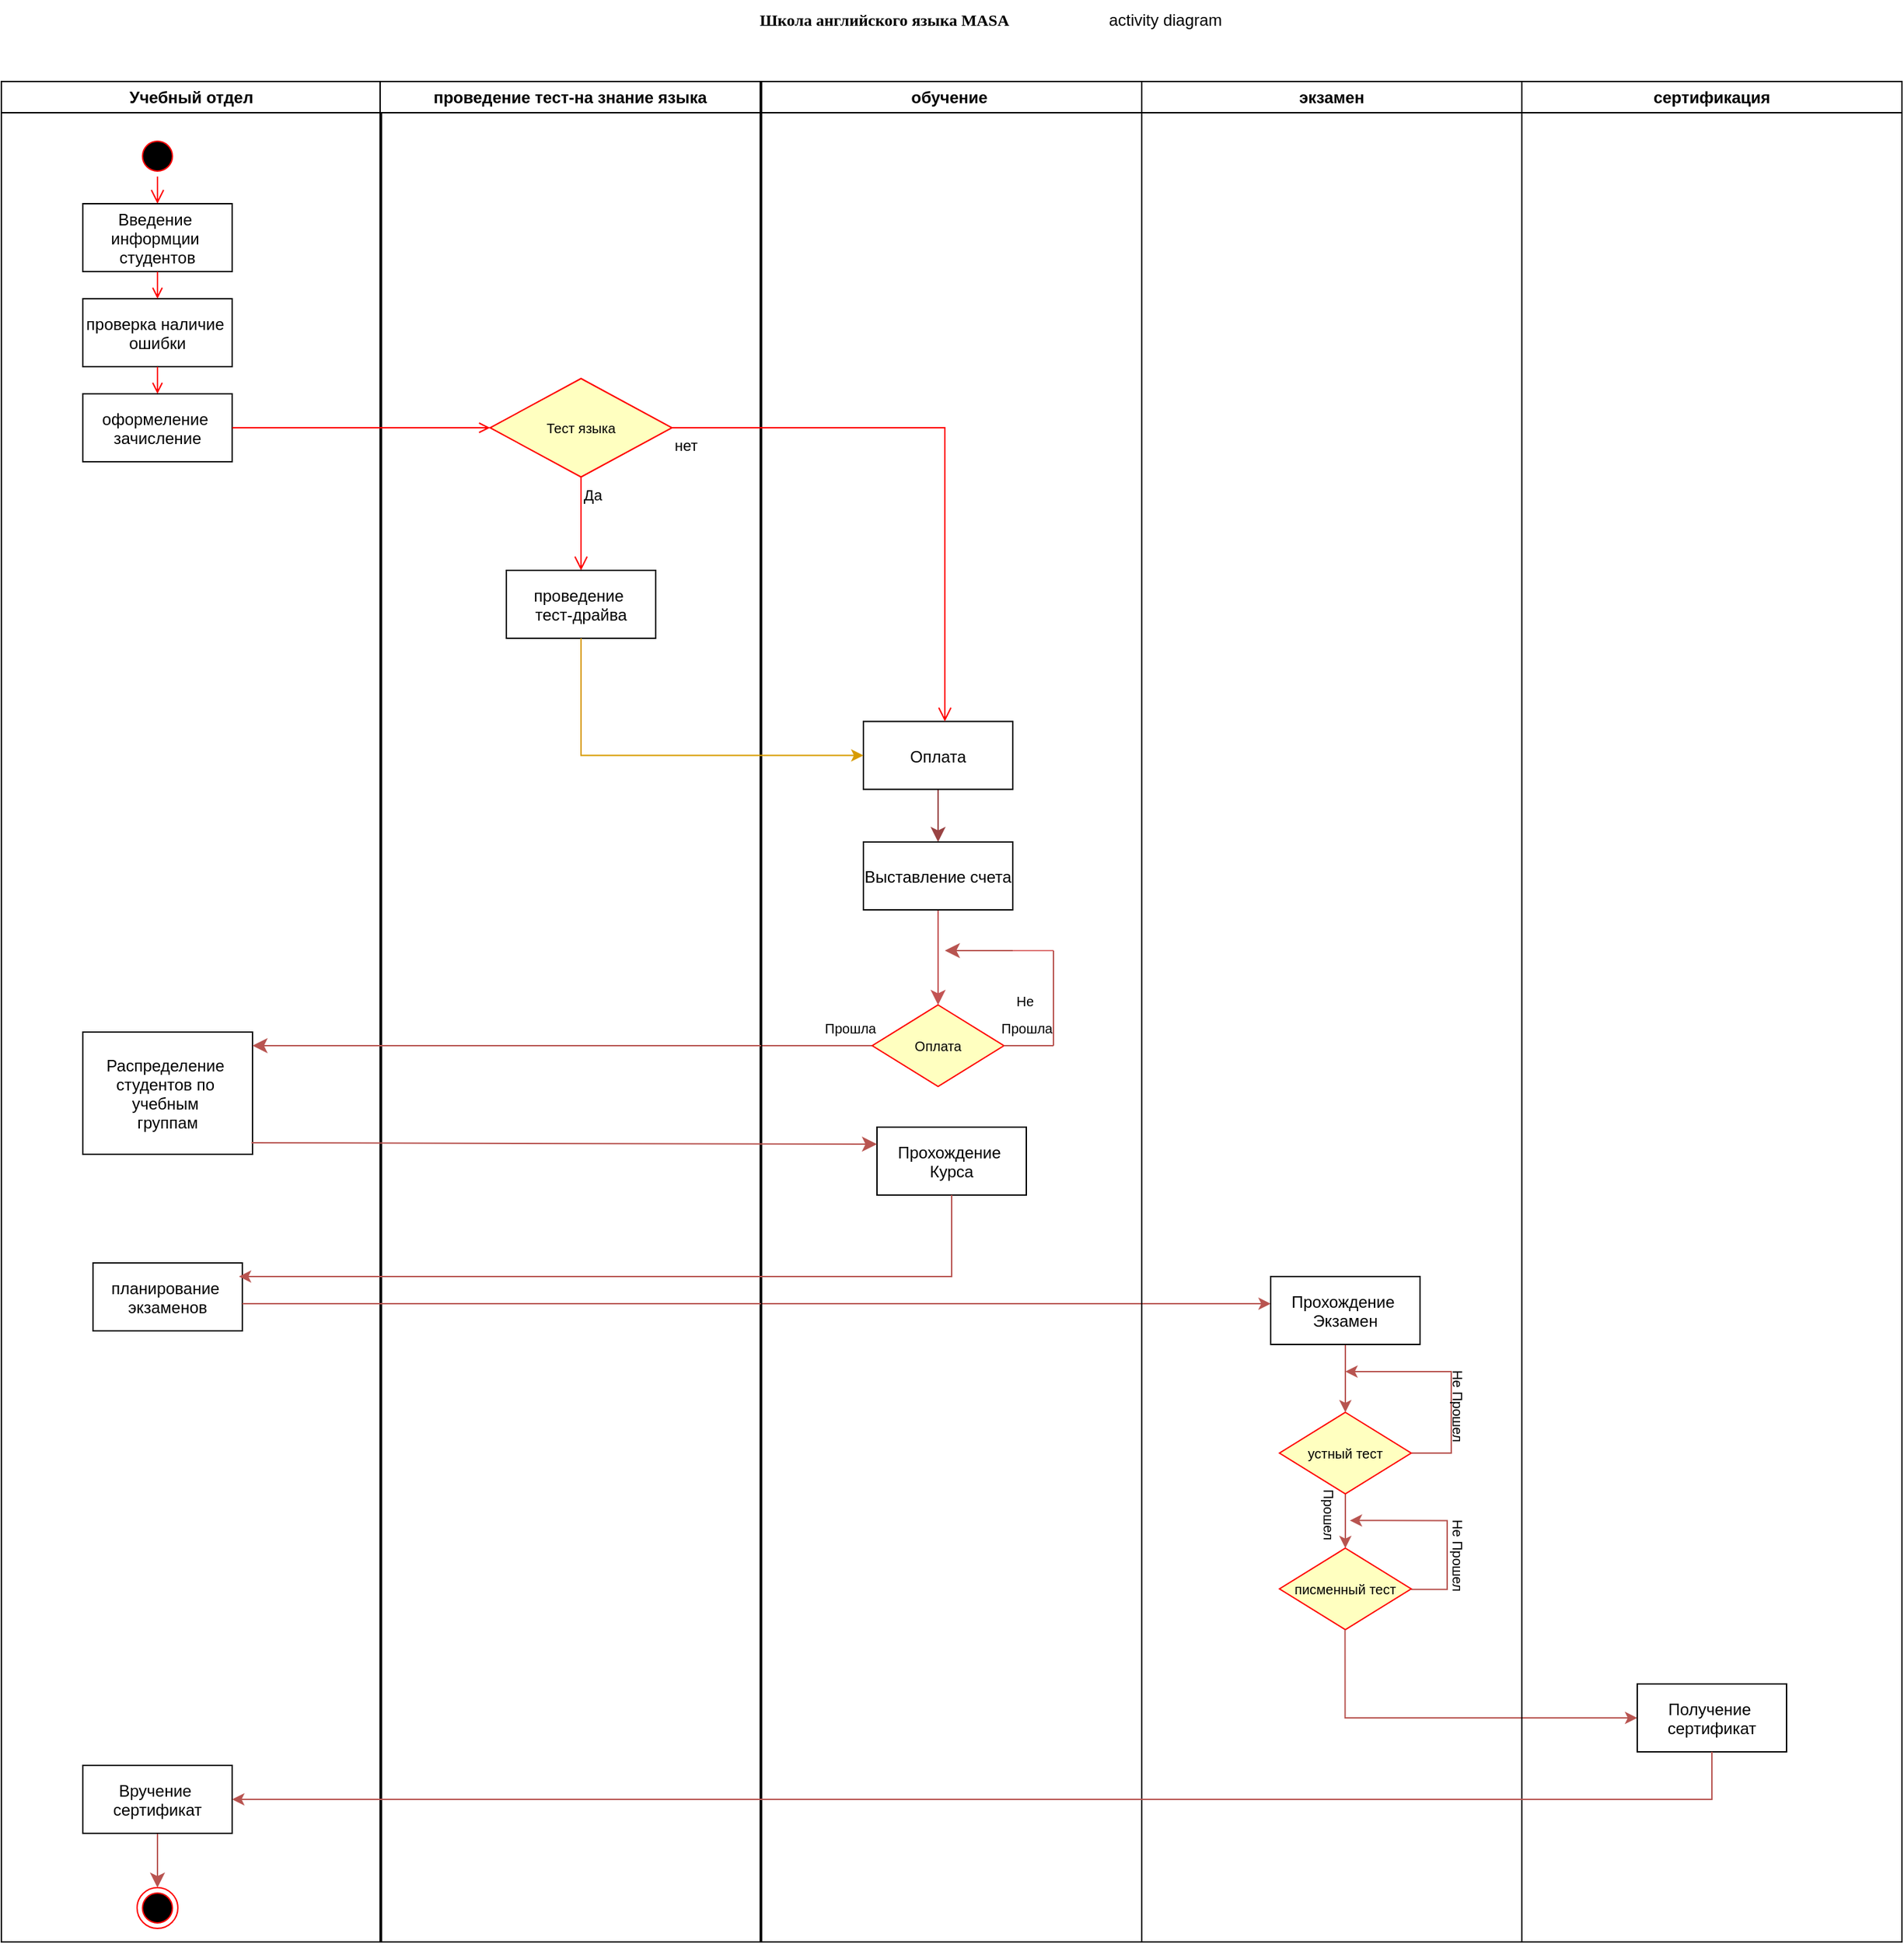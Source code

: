 <mxfile version="24.3.1" type="github">
  <diagram name="Page-1" id="bY8u737ZQ0ratZw_UCGF">
    <mxGraphModel dx="1526" dy="883" grid="1" gridSize="10" guides="1" tooltips="1" connect="1" arrows="1" fold="1" page="1" pageScale="1" pageWidth="827" pageHeight="1169" math="0" shadow="0">
      <root>
        <mxCell id="0" />
        <mxCell id="1" parent="0" />
        <mxCell id="oEYHWFMe7uGtQWseiEEt-1" value="Учебный отдел" style="swimlane;whiteSpace=wrap" vertex="1" parent="1">
          <mxGeometry x="25" y="110" width="280" height="1370" as="geometry" />
        </mxCell>
        <mxCell id="oEYHWFMe7uGtQWseiEEt-2" value="" style="ellipse;shape=startState;fillColor=#000000;strokeColor=#ff0000;" vertex="1" parent="oEYHWFMe7uGtQWseiEEt-1">
          <mxGeometry x="100" y="40" width="30" height="30" as="geometry" />
        </mxCell>
        <mxCell id="oEYHWFMe7uGtQWseiEEt-3" value="" style="edgeStyle=elbowEdgeStyle;elbow=horizontal;verticalAlign=bottom;endArrow=open;endSize=8;strokeColor=#FF0000;endFill=1;rounded=0" edge="1" parent="oEYHWFMe7uGtQWseiEEt-1" source="oEYHWFMe7uGtQWseiEEt-2" target="oEYHWFMe7uGtQWseiEEt-4">
          <mxGeometry x="100" y="40" as="geometry">
            <mxPoint x="115" y="110" as="targetPoint" />
          </mxGeometry>
        </mxCell>
        <mxCell id="oEYHWFMe7uGtQWseiEEt-4" value="Введение &#xa;информции &#xa;студентов" style="" vertex="1" parent="oEYHWFMe7uGtQWseiEEt-1">
          <mxGeometry x="60" y="90" width="110" height="50" as="geometry" />
        </mxCell>
        <mxCell id="oEYHWFMe7uGtQWseiEEt-5" value="проверка наличие &#xa;ошибки" style="" vertex="1" parent="oEYHWFMe7uGtQWseiEEt-1">
          <mxGeometry x="60" y="160" width="110" height="50" as="geometry" />
        </mxCell>
        <mxCell id="oEYHWFMe7uGtQWseiEEt-6" value="" style="endArrow=open;strokeColor=#FF0000;endFill=1;rounded=0" edge="1" parent="oEYHWFMe7uGtQWseiEEt-1" source="oEYHWFMe7uGtQWseiEEt-4" target="oEYHWFMe7uGtQWseiEEt-5">
          <mxGeometry relative="1" as="geometry" />
        </mxCell>
        <mxCell id="oEYHWFMe7uGtQWseiEEt-7" value="оформеление &#xa;зачисление" style="" vertex="1" parent="oEYHWFMe7uGtQWseiEEt-1">
          <mxGeometry x="60" y="230" width="110" height="50" as="geometry" />
        </mxCell>
        <mxCell id="oEYHWFMe7uGtQWseiEEt-8" value="" style="endArrow=open;strokeColor=#FF0000;endFill=1;rounded=0" edge="1" parent="oEYHWFMe7uGtQWseiEEt-1" source="oEYHWFMe7uGtQWseiEEt-5" target="oEYHWFMe7uGtQWseiEEt-7">
          <mxGeometry relative="1" as="geometry" />
        </mxCell>
        <mxCell id="oEYHWFMe7uGtQWseiEEt-9" value="Распределение &#xa;студентов по &#xa;учебным &#xa;группам" style="" vertex="1" parent="oEYHWFMe7uGtQWseiEEt-1">
          <mxGeometry x="60" y="700" width="125" height="90" as="geometry" />
        </mxCell>
        <mxCell id="oEYHWFMe7uGtQWseiEEt-10" style="edgeStyle=none;curved=1;rounded=0;orthogonalLoop=1;jettySize=auto;html=1;entryX=0.5;entryY=0;entryDx=0;entryDy=0;fontSize=12;startSize=8;endSize=8;fillColor=#f8cecc;strokeColor=#b85450;" edge="1" parent="oEYHWFMe7uGtQWseiEEt-1" source="oEYHWFMe7uGtQWseiEEt-11" target="oEYHWFMe7uGtQWseiEEt-12">
          <mxGeometry relative="1" as="geometry" />
        </mxCell>
        <mxCell id="oEYHWFMe7uGtQWseiEEt-11" value="Вручение &#xa;сертификат" style="" vertex="1" parent="oEYHWFMe7uGtQWseiEEt-1">
          <mxGeometry x="60" y="1240" width="110" height="50" as="geometry" />
        </mxCell>
        <mxCell id="oEYHWFMe7uGtQWseiEEt-12" value="" style="ellipse;shape=endState;fillColor=#000000;strokeColor=#ff0000" vertex="1" parent="oEYHWFMe7uGtQWseiEEt-1">
          <mxGeometry x="100" y="1330" width="30" height="30" as="geometry" />
        </mxCell>
        <mxCell id="oEYHWFMe7uGtQWseiEEt-51" value="планирование &#xa;экзаменов" style="" vertex="1" parent="oEYHWFMe7uGtQWseiEEt-1">
          <mxGeometry x="67.5" y="870" width="110" height="50" as="geometry" />
        </mxCell>
        <mxCell id="oEYHWFMe7uGtQWseiEEt-13" value="проведение тест-на знание языка" style="swimlane;whiteSpace=wrap" vertex="1" parent="1">
          <mxGeometry x="304" y="110" width="280" height="1370" as="geometry" />
        </mxCell>
        <mxCell id="oEYHWFMe7uGtQWseiEEt-14" value="Тест языка" style="rhombus;fillColor=#ffffc0;strokeColor=#ff0000;fontSize=10;" vertex="1" parent="oEYHWFMe7uGtQWseiEEt-13">
          <mxGeometry x="81" y="218.75" width="134" height="72.5" as="geometry" />
        </mxCell>
        <mxCell id="oEYHWFMe7uGtQWseiEEt-15" value="Да " style="edgeStyle=elbowEdgeStyle;elbow=horizontal;align=left;verticalAlign=top;endArrow=open;endSize=8;strokeColor=#FF0000;endFill=1;rounded=0;entryX=0.5;entryY=0;entryDx=0;entryDy=0;" edge="1" parent="oEYHWFMe7uGtQWseiEEt-13" source="oEYHWFMe7uGtQWseiEEt-14" target="oEYHWFMe7uGtQWseiEEt-16">
          <mxGeometry x="-1" relative="1" as="geometry">
            <mxPoint x="147.8" y="338.33" as="targetPoint" />
            <mxPoint x="147.8" y="272.497" as="sourcePoint" />
          </mxGeometry>
        </mxCell>
        <mxCell id="oEYHWFMe7uGtQWseiEEt-16" value="проведение &#xa;тест-драйва" style="" vertex="1" parent="oEYHWFMe7uGtQWseiEEt-13">
          <mxGeometry x="93" y="360" width="110" height="50" as="geometry" />
        </mxCell>
        <mxCell id="oEYHWFMe7uGtQWseiEEt-22" style="edgeStyle=none;curved=1;rounded=0;orthogonalLoop=1;jettySize=auto;html=1;fontSize=12;startSize=8;endSize=8;exitX=0;exitY=0.5;exitDx=0;exitDy=0;fillColor=#f8cecc;strokeColor=#b85450;" edge="1" parent="oEYHWFMe7uGtQWseiEEt-13" source="oEYHWFMe7uGtQWseiEEt-29">
          <mxGeometry relative="1" as="geometry">
            <mxPoint x="-94" y="710" as="targetPoint" />
            <mxPoint x="373.22" y="710" as="sourcePoint" />
          </mxGeometry>
        </mxCell>
        <mxCell id="oEYHWFMe7uGtQWseiEEt-53" style="edgeStyle=orthogonalEdgeStyle;rounded=0;orthogonalLoop=1;jettySize=auto;html=1;fillColor=#f8cecc;strokeColor=#b85450;" edge="1" parent="oEYHWFMe7uGtQWseiEEt-13">
          <mxGeometry relative="1" as="geometry">
            <mxPoint x="656" y="900" as="targetPoint" />
            <mxPoint x="-101.5" y="900.03" as="sourcePoint" />
          </mxGeometry>
        </mxCell>
        <mxCell id="oEYHWFMe7uGtQWseiEEt-23" value="обучение " style="swimlane;whiteSpace=wrap;startSize=23;" vertex="1" parent="1">
          <mxGeometry x="585" y="110" width="280" height="1370" as="geometry" />
        </mxCell>
        <mxCell id="oEYHWFMe7uGtQWseiEEt-24" style="edgeStyle=none;curved=1;rounded=0;orthogonalLoop=1;jettySize=auto;html=1;fontSize=12;startSize=8;endSize=8;strokeColor=#c35454;exitX=0.5;exitY=1;exitDx=0;exitDy=0;" edge="1" parent="oEYHWFMe7uGtQWseiEEt-23" source="oEYHWFMe7uGtQWseiEEt-30" target="oEYHWFMe7uGtQWseiEEt-29">
          <mxGeometry relative="1" as="geometry">
            <mxPoint x="125" y="670" as="sourcePoint" />
          </mxGeometry>
        </mxCell>
        <mxCell id="oEYHWFMe7uGtQWseiEEt-25" style="edgeStyle=none;curved=1;rounded=0;orthogonalLoop=1;jettySize=auto;html=1;fontSize=12;startSize=8;endSize=8;strokeColor=#994343;" edge="1" parent="oEYHWFMe7uGtQWseiEEt-23" source="oEYHWFMe7uGtQWseiEEt-26" target="oEYHWFMe7uGtQWseiEEt-30">
          <mxGeometry relative="1" as="geometry" />
        </mxCell>
        <mxCell id="oEYHWFMe7uGtQWseiEEt-26" value="Оплата" style="" vertex="1" parent="oEYHWFMe7uGtQWseiEEt-23">
          <mxGeometry x="75" y="471.25" width="110" height="50" as="geometry" />
        </mxCell>
        <mxCell id="oEYHWFMe7uGtQWseiEEt-28" style="edgeStyle=none;curved=1;rounded=0;orthogonalLoop=1;jettySize=auto;html=1;fontSize=12;startSize=8;endSize=8;movable=1;resizable=1;rotatable=1;deletable=1;editable=1;locked=0;connectable=1;fillColor=#f8cecc;strokeColor=#b85450;" edge="1" parent="oEYHWFMe7uGtQWseiEEt-23">
          <mxGeometry relative="1" as="geometry">
            <mxPoint x="135" y="640" as="targetPoint" />
            <mxPoint x="185" y="640" as="sourcePoint" />
          </mxGeometry>
        </mxCell>
        <mxCell id="oEYHWFMe7uGtQWseiEEt-29" value="Оплата" style="rhombus;fillColor=#ffffc0;strokeColor=#ff0000;fontSize=10;" vertex="1" parent="oEYHWFMe7uGtQWseiEEt-23">
          <mxGeometry x="81.5" y="680" width="97" height="60" as="geometry" />
        </mxCell>
        <mxCell id="oEYHWFMe7uGtQWseiEEt-30" value="Выставление счета" style="" vertex="1" parent="oEYHWFMe7uGtQWseiEEt-23">
          <mxGeometry x="75" y="560" width="110" height="50" as="geometry" />
        </mxCell>
        <mxCell id="oEYHWFMe7uGtQWseiEEt-31" value="" style="endArrow=none;html=1;rounded=0;fontSize=12;startSize=8;endSize=8;curved=1;exitX=1;exitY=0.5;exitDx=0;exitDy=0;fillColor=#f8cecc;strokeColor=#b85450;" edge="1" parent="oEYHWFMe7uGtQWseiEEt-23" source="oEYHWFMe7uGtQWseiEEt-29">
          <mxGeometry width="50" height="50" relative="1" as="geometry">
            <mxPoint x="195" y="780" as="sourcePoint" />
            <mxPoint x="215" y="710" as="targetPoint" />
          </mxGeometry>
        </mxCell>
        <mxCell id="oEYHWFMe7uGtQWseiEEt-32" value="" style="endArrow=none;html=1;rounded=0;fontSize=12;startSize=8;endSize=8;curved=1;exitX=1;exitY=0.5;exitDx=0;exitDy=0;strokeColor=#dd7373;" edge="1" parent="oEYHWFMe7uGtQWseiEEt-23">
          <mxGeometry width="50" height="50" relative="1" as="geometry">
            <mxPoint x="185" y="640" as="sourcePoint" />
            <mxPoint x="215" y="640" as="targetPoint" />
          </mxGeometry>
        </mxCell>
        <mxCell id="oEYHWFMe7uGtQWseiEEt-33" value="" style="endArrow=none;html=1;rounded=0;fontSize=12;startSize=8;endSize=8;curved=1;fillColor=#f8cecc;strokeColor=#b85450;" edge="1" parent="oEYHWFMe7uGtQWseiEEt-23">
          <mxGeometry width="50" height="50" relative="1" as="geometry">
            <mxPoint x="215" y="640" as="sourcePoint" />
            <mxPoint x="215" y="710" as="targetPoint" />
          </mxGeometry>
        </mxCell>
        <mxCell id="oEYHWFMe7uGtQWseiEEt-34" value="&lt;font style=&quot;font-size: 10px;&quot;&gt;Не&amp;nbsp;&lt;/font&gt;&lt;div&gt;&lt;font style=&quot;font-size: 10px;&quot;&gt;Прошла&lt;/font&gt;&lt;/div&gt;" style="text;html=1;align=center;verticalAlign=middle;resizable=0;points=[];autosize=1;fontSize=16;" vertex="1" parent="oEYHWFMe7uGtQWseiEEt-23">
          <mxGeometry x="165" y="660" width="60" height="50" as="geometry" />
        </mxCell>
        <mxCell id="oEYHWFMe7uGtQWseiEEt-35" value="&lt;span style=&quot;font-size: 10px;&quot;&gt;Прошла&lt;/span&gt;" style="text;html=1;align=center;verticalAlign=middle;resizable=0;points=[];autosize=1;strokeColor=none;fillColor=none;fontSize=16;" vertex="1" parent="oEYHWFMe7uGtQWseiEEt-23">
          <mxGeometry x="35" y="680" width="60" height="30" as="geometry" />
        </mxCell>
        <mxCell id="oEYHWFMe7uGtQWseiEEt-40" value="Прохождение &#xa;Курса" style="" vertex="1" parent="oEYHWFMe7uGtQWseiEEt-23">
          <mxGeometry x="85" y="770" width="110" height="50" as="geometry" />
        </mxCell>
        <mxCell id="oEYHWFMe7uGtQWseiEEt-36" value="" style="endArrow=open;strokeColor=#FF0000;endFill=1;rounded=0;entryX=0;entryY=0.5;entryDx=0;entryDy=0;" edge="1" parent="1" source="oEYHWFMe7uGtQWseiEEt-7" target="oEYHWFMe7uGtQWseiEEt-14">
          <mxGeometry relative="1" as="geometry">
            <mxPoint x="320" y="365" as="targetPoint" />
          </mxGeometry>
        </mxCell>
        <mxCell id="oEYHWFMe7uGtQWseiEEt-37" value="нет" style="edgeStyle=elbowEdgeStyle;elbow=horizontal;align=left;verticalAlign=top;endArrow=open;endSize=8;strokeColor=#FF0000;endFill=1;rounded=0;exitX=1;exitY=0.5;exitDx=0;exitDy=0;" edge="1" parent="1" source="oEYHWFMe7uGtQWseiEEt-14" target="oEYHWFMe7uGtQWseiEEt-26">
          <mxGeometry x="-1" relative="1" as="geometry">
            <mxPoint x="640" y="365" as="targetPoint" />
            <mxPoint x="517.328" y="367.43" as="sourcePoint" />
            <Array as="points">
              <mxPoint x="720" y="365" />
            </Array>
          </mxGeometry>
        </mxCell>
        <mxCell id="oEYHWFMe7uGtQWseiEEt-38" value="экзамен" style="swimlane;whiteSpace=wrap;startSize=23;" vertex="1" parent="1">
          <mxGeometry x="865" y="110" width="280" height="1370" as="geometry" />
        </mxCell>
        <mxCell id="oEYHWFMe7uGtQWseiEEt-55" style="edgeStyle=orthogonalEdgeStyle;rounded=0;orthogonalLoop=1;jettySize=auto;html=1;fillColor=#f8cecc;strokeColor=#b85450;" edge="1" parent="oEYHWFMe7uGtQWseiEEt-38" source="oEYHWFMe7uGtQWseiEEt-54">
          <mxGeometry relative="1" as="geometry">
            <mxPoint x="150" y="980" as="targetPoint" />
          </mxGeometry>
        </mxCell>
        <mxCell id="oEYHWFMe7uGtQWseiEEt-54" value="Прохождение &#xa;Экзамен" style="" vertex="1" parent="oEYHWFMe7uGtQWseiEEt-38">
          <mxGeometry x="95" y="880" width="110" height="50" as="geometry" />
        </mxCell>
        <mxCell id="oEYHWFMe7uGtQWseiEEt-58" style="edgeStyle=orthogonalEdgeStyle;rounded=0;orthogonalLoop=1;jettySize=auto;html=1;entryX=0.5;entryY=0;entryDx=0;entryDy=0;fillColor=#f8cecc;strokeColor=#b85450;" edge="1" parent="oEYHWFMe7uGtQWseiEEt-38" source="oEYHWFMe7uGtQWseiEEt-56" target="oEYHWFMe7uGtQWseiEEt-57">
          <mxGeometry relative="1" as="geometry" />
        </mxCell>
        <mxCell id="oEYHWFMe7uGtQWseiEEt-60" style="edgeStyle=orthogonalEdgeStyle;rounded=0;orthogonalLoop=1;jettySize=auto;html=1;exitX=1;exitY=0.5;exitDx=0;exitDy=0;fillColor=#f8cecc;strokeColor=#b85450;" edge="1" parent="oEYHWFMe7uGtQWseiEEt-38" source="oEYHWFMe7uGtQWseiEEt-56">
          <mxGeometry relative="1" as="geometry">
            <mxPoint x="150" y="950" as="targetPoint" />
            <mxPoint x="235" y="1010" as="sourcePoint" />
            <Array as="points">
              <mxPoint x="228" y="1010" />
              <mxPoint x="228" y="950" />
            </Array>
          </mxGeometry>
        </mxCell>
        <mxCell id="oEYHWFMe7uGtQWseiEEt-56" value="устный тест" style="rhombus;fillColor=#ffffc0;strokeColor=#ff0000;fontSize=10;" vertex="1" parent="oEYHWFMe7uGtQWseiEEt-38">
          <mxGeometry x="101.5" y="980" width="97" height="60" as="geometry" />
        </mxCell>
        <mxCell id="oEYHWFMe7uGtQWseiEEt-62" style="edgeStyle=orthogonalEdgeStyle;rounded=0;orthogonalLoop=1;jettySize=auto;html=1;entryX=0.572;entryY=0.057;entryDx=0;entryDy=0;entryPerimeter=0;fillColor=#f8cecc;strokeColor=#b85450;" edge="1" parent="oEYHWFMe7uGtQWseiEEt-38">
          <mxGeometry relative="1" as="geometry">
            <mxPoint x="153.29" y="1059.66" as="targetPoint" />
            <mxPoint x="198.484" y="1110.35" as="sourcePoint" />
            <Array as="points">
              <mxPoint x="225" y="1110" />
              <mxPoint x="225" y="1060" />
            </Array>
          </mxGeometry>
        </mxCell>
        <mxCell id="oEYHWFMe7uGtQWseiEEt-57" value="писменный тест" style="rhombus;fillColor=#ffffc0;strokeColor=#ff0000;fontSize=10;" vertex="1" parent="oEYHWFMe7uGtQWseiEEt-38">
          <mxGeometry x="101.5" y="1080" width="97" height="60" as="geometry" />
        </mxCell>
        <mxCell id="oEYHWFMe7uGtQWseiEEt-59" value="&lt;span style=&quot;font-size: 10px;&quot;&gt;Прошел&lt;/span&gt;" style="text;html=1;align=center;verticalAlign=middle;resizable=0;points=[];autosize=1;strokeColor=none;fillColor=none;fontSize=16;rotation=90;" vertex="1" parent="oEYHWFMe7uGtQWseiEEt-38">
          <mxGeometry x="110" y="1040" width="60" height="30" as="geometry" />
        </mxCell>
        <mxCell id="oEYHWFMe7uGtQWseiEEt-61" value="&lt;span style=&quot;font-size: 10px;&quot;&gt;Не&amp;nbsp;&lt;/span&gt;&lt;span style=&quot;font-size: 10px; background-color: initial;&quot;&gt;Прошел&lt;/span&gt;" style="text;html=1;align=center;verticalAlign=middle;resizable=0;points=[];autosize=1;strokeColor=none;fillColor=none;fontSize=16;rotation=90;" vertex="1" parent="oEYHWFMe7uGtQWseiEEt-38">
          <mxGeometry x="195" y="960" width="80" height="30" as="geometry" />
        </mxCell>
        <mxCell id="oEYHWFMe7uGtQWseiEEt-63" value="&lt;span style=&quot;font-size: 10px;&quot;&gt;Не&amp;nbsp;&lt;/span&gt;&lt;span style=&quot;font-size: 10px; background-color: initial;&quot;&gt;Прошел&lt;/span&gt;" style="text;html=1;align=center;verticalAlign=middle;resizable=0;points=[];autosize=1;strokeColor=none;fillColor=none;fontSize=16;rotation=90;" vertex="1" parent="oEYHWFMe7uGtQWseiEEt-38">
          <mxGeometry x="195" y="1070" width="80" height="30" as="geometry" />
        </mxCell>
        <mxCell id="oEYHWFMe7uGtQWseiEEt-64" style="edgeStyle=orthogonalEdgeStyle;rounded=0;orthogonalLoop=1;jettySize=auto;html=1;entryX=0;entryY=0.5;entryDx=0;entryDy=0;fillColor=#f8cecc;strokeColor=#b85450;" edge="1" parent="oEYHWFMe7uGtQWseiEEt-38" target="oEYHWFMe7uGtQWseiEEt-65">
          <mxGeometry relative="1" as="geometry">
            <mxPoint x="149.75" y="1140" as="sourcePoint" />
            <mxPoint x="149.75" y="1180" as="targetPoint" />
            <Array as="points">
              <mxPoint x="150" y="1205" />
            </Array>
          </mxGeometry>
        </mxCell>
        <mxCell id="oEYHWFMe7uGtQWseiEEt-42" style="edgeStyle=none;curved=1;rounded=0;orthogonalLoop=1;jettySize=auto;html=1;entryX=0;entryY=0.25;entryDx=0;entryDy=0;fontSize=12;startSize=8;endSize=8;exitX=0.994;exitY=0.906;exitDx=0;exitDy=0;fillColor=#f8cecc;strokeColor=#b85450;exitPerimeter=0;" edge="1" parent="1" source="oEYHWFMe7uGtQWseiEEt-9" target="oEYHWFMe7uGtQWseiEEt-40">
          <mxGeometry relative="1" as="geometry" />
        </mxCell>
        <mxCell id="oEYHWFMe7uGtQWseiEEt-45" value="&lt;span style=&quot;font-weight: 700;&quot;&gt;&lt;font face=&quot;Times New Roman&quot;&gt;Школа английского языка MASA&lt;/font&gt;&lt;/span&gt;" style="text;html=1;align=center;verticalAlign=middle;resizable=0;points=[];autosize=1;strokeColor=none;fillColor=none;" vertex="1" parent="1">
          <mxGeometry x="570" y="50" width="210" height="30" as="geometry" />
        </mxCell>
        <mxCell id="oEYHWFMe7uGtQWseiEEt-46" value="сертификация" style="swimlane;whiteSpace=wrap;startSize=23;" vertex="1" parent="1">
          <mxGeometry x="1145" y="110" width="280" height="1370" as="geometry" />
        </mxCell>
        <mxCell id="oEYHWFMe7uGtQWseiEEt-65" value="Получение &#xa;сертификат" style="" vertex="1" parent="oEYHWFMe7uGtQWseiEEt-46">
          <mxGeometry x="85" y="1180" width="110" height="50" as="geometry" />
        </mxCell>
        <mxCell id="oEYHWFMe7uGtQWseiEEt-50" style="edgeStyle=orthogonalEdgeStyle;rounded=0;orthogonalLoop=1;jettySize=auto;html=1;entryX=0;entryY=0.5;entryDx=0;entryDy=0;exitX=0.5;exitY=1;exitDx=0;exitDy=0;fillColor=#ffe6cc;strokeColor=#d79b00;" edge="1" parent="1" source="oEYHWFMe7uGtQWseiEEt-16" target="oEYHWFMe7uGtQWseiEEt-26">
          <mxGeometry relative="1" as="geometry" />
        </mxCell>
        <mxCell id="oEYHWFMe7uGtQWseiEEt-52" style="edgeStyle=orthogonalEdgeStyle;rounded=0;orthogonalLoop=1;jettySize=auto;html=1;exitX=0.5;exitY=1;exitDx=0;exitDy=0;fillColor=#f8cecc;strokeColor=#b85450;" edge="1" parent="1" source="oEYHWFMe7uGtQWseiEEt-40">
          <mxGeometry relative="1" as="geometry">
            <mxPoint x="200" y="990" as="targetPoint" />
            <Array as="points">
              <mxPoint x="725" y="990" />
              <mxPoint x="200" y="990" />
            </Array>
          </mxGeometry>
        </mxCell>
        <mxCell id="oEYHWFMe7uGtQWseiEEt-66" style="edgeStyle=orthogonalEdgeStyle;rounded=0;orthogonalLoop=1;jettySize=auto;html=1;entryX=1;entryY=0.5;entryDx=0;entryDy=0;fillColor=#f8cecc;strokeColor=#b85450;" edge="1" parent="1" source="oEYHWFMe7uGtQWseiEEt-65" target="oEYHWFMe7uGtQWseiEEt-11">
          <mxGeometry relative="1" as="geometry">
            <Array as="points">
              <mxPoint x="1285" y="1375" />
            </Array>
          </mxGeometry>
        </mxCell>
        <mxCell id="oEYHWFMe7uGtQWseiEEt-68" value="activity diagram" style="text;html=1;align=center;verticalAlign=middle;resizable=0;points=[];autosize=1;strokeColor=none;fillColor=none;" vertex="1" parent="1">
          <mxGeometry x="827" y="50" width="110" height="30" as="geometry" />
        </mxCell>
      </root>
    </mxGraphModel>
  </diagram>
</mxfile>
